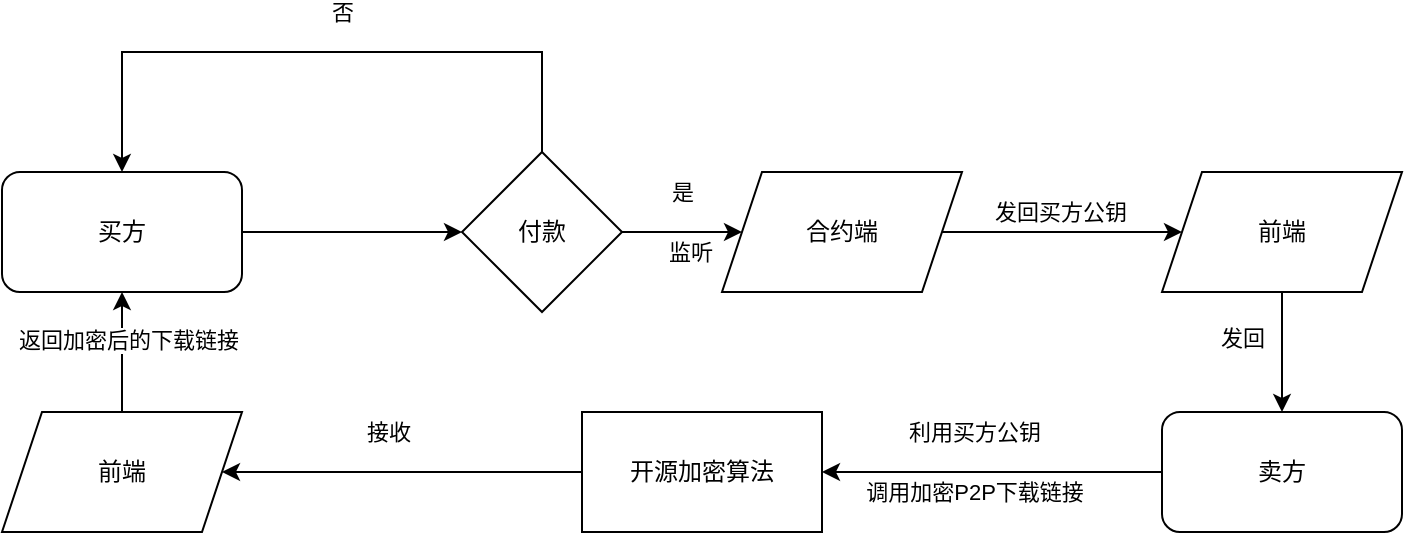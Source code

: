 <mxfile version="22.0.3" type="device">
  <diagram id="C5RBs43oDa-KdzZeNtuy" name="Page-1">
    <mxGraphModel dx="1036" dy="614" grid="1" gridSize="10" guides="1" tooltips="1" connect="1" arrows="1" fold="1" page="1" pageScale="1" pageWidth="827" pageHeight="1169" math="0" shadow="0">
      <root>
        <mxCell id="WIyWlLk6GJQsqaUBKTNV-0" />
        <mxCell id="WIyWlLk6GJQsqaUBKTNV-1" parent="WIyWlLk6GJQsqaUBKTNV-0" />
        <mxCell id="C8Z5YH-OCvjrJcUlOWDJ-22" style="edgeStyle=orthogonalEdgeStyle;rounded=0;orthogonalLoop=1;jettySize=auto;html=1;entryX=1;entryY=0.5;entryDx=0;entryDy=0;" parent="WIyWlLk6GJQsqaUBKTNV-1" source="C8Z5YH-OCvjrJcUlOWDJ-0" target="C8Z5YH-OCvjrJcUlOWDJ-21" edge="1">
          <mxGeometry relative="1" as="geometry" />
        </mxCell>
        <mxCell id="C8Z5YH-OCvjrJcUlOWDJ-23" value="利用买方公钥" style="edgeLabel;html=1;align=center;verticalAlign=middle;resizable=0;points=[];" parent="C8Z5YH-OCvjrJcUlOWDJ-22" vertex="1" connectable="0">
          <mxGeometry x="0.114" y="4" relative="1" as="geometry">
            <mxPoint y="-24" as="offset" />
          </mxGeometry>
        </mxCell>
        <mxCell id="C8Z5YH-OCvjrJcUlOWDJ-24" value="调用加密P2P下载链接" style="edgeLabel;html=1;align=center;verticalAlign=middle;resizable=0;points=[];" parent="C8Z5YH-OCvjrJcUlOWDJ-22" vertex="1" connectable="0">
          <mxGeometry x="0.175" y="-1" relative="1" as="geometry">
            <mxPoint x="6" y="11" as="offset" />
          </mxGeometry>
        </mxCell>
        <mxCell id="C8Z5YH-OCvjrJcUlOWDJ-0" value="卖方" style="rounded=1;whiteSpace=wrap;html=1;" parent="WIyWlLk6GJQsqaUBKTNV-1" vertex="1">
          <mxGeometry x="640" y="360" width="120" height="60" as="geometry" />
        </mxCell>
        <mxCell id="C8Z5YH-OCvjrJcUlOWDJ-7" style="edgeStyle=orthogonalEdgeStyle;rounded=0;orthogonalLoop=1;jettySize=auto;html=1;entryX=0;entryY=0.5;entryDx=0;entryDy=0;" parent="WIyWlLk6GJQsqaUBKTNV-1" source="C8Z5YH-OCvjrJcUlOWDJ-1" target="C8Z5YH-OCvjrJcUlOWDJ-6" edge="1">
          <mxGeometry relative="1" as="geometry" />
        </mxCell>
        <mxCell id="C8Z5YH-OCvjrJcUlOWDJ-1" value="买方" style="rounded=1;whiteSpace=wrap;html=1;" parent="WIyWlLk6GJQsqaUBKTNV-1" vertex="1">
          <mxGeometry x="60" y="240" width="120" height="60" as="geometry" />
        </mxCell>
        <mxCell id="C8Z5YH-OCvjrJcUlOWDJ-10" style="edgeStyle=orthogonalEdgeStyle;rounded=0;orthogonalLoop=1;jettySize=auto;html=1;" parent="WIyWlLk6GJQsqaUBKTNV-1" source="C8Z5YH-OCvjrJcUlOWDJ-6" target="C8Z5YH-OCvjrJcUlOWDJ-9" edge="1">
          <mxGeometry relative="1" as="geometry" />
        </mxCell>
        <mxCell id="C8Z5YH-OCvjrJcUlOWDJ-11" value="监听" style="edgeLabel;html=1;align=center;verticalAlign=middle;resizable=0;points=[];" parent="C8Z5YH-OCvjrJcUlOWDJ-10" vertex="1" connectable="0">
          <mxGeometry x="0.087" y="2" relative="1" as="geometry">
            <mxPoint x="1" y="12" as="offset" />
          </mxGeometry>
        </mxCell>
        <mxCell id="uja3DEmaoFgimkzrDmjp-1" value="是" style="edgeLabel;html=1;align=center;verticalAlign=middle;resizable=0;points=[];" vertex="1" connectable="0" parent="C8Z5YH-OCvjrJcUlOWDJ-10">
          <mxGeometry x="-0.38" y="2" relative="1" as="geometry">
            <mxPoint x="11" y="-18" as="offset" />
          </mxGeometry>
        </mxCell>
        <mxCell id="C8Z5YH-OCvjrJcUlOWDJ-25" style="edgeStyle=orthogonalEdgeStyle;rounded=0;orthogonalLoop=1;jettySize=auto;html=1;" parent="WIyWlLk6GJQsqaUBKTNV-1" source="C8Z5YH-OCvjrJcUlOWDJ-6" target="C8Z5YH-OCvjrJcUlOWDJ-1" edge="1">
          <mxGeometry relative="1" as="geometry">
            <mxPoint x="130" y="180" as="targetPoint" />
            <Array as="points">
              <mxPoint x="330" y="180" />
              <mxPoint x="120" y="180" />
            </Array>
          </mxGeometry>
        </mxCell>
        <mxCell id="uja3DEmaoFgimkzrDmjp-2" value="否" style="edgeLabel;html=1;align=center;verticalAlign=middle;resizable=0;points=[];" vertex="1" connectable="0" parent="C8Z5YH-OCvjrJcUlOWDJ-25">
          <mxGeometry x="-0.116" relative="1" as="geometry">
            <mxPoint x="-9" y="-20" as="offset" />
          </mxGeometry>
        </mxCell>
        <mxCell id="C8Z5YH-OCvjrJcUlOWDJ-6" value="付款" style="rhombus;whiteSpace=wrap;html=1;" parent="WIyWlLk6GJQsqaUBKTNV-1" vertex="1">
          <mxGeometry x="290" y="230" width="80" height="80" as="geometry" />
        </mxCell>
        <mxCell id="C8Z5YH-OCvjrJcUlOWDJ-13" style="edgeStyle=orthogonalEdgeStyle;rounded=0;orthogonalLoop=1;jettySize=auto;html=1;" parent="WIyWlLk6GJQsqaUBKTNV-1" source="C8Z5YH-OCvjrJcUlOWDJ-9" target="C8Z5YH-OCvjrJcUlOWDJ-12" edge="1">
          <mxGeometry relative="1" as="geometry" />
        </mxCell>
        <mxCell id="C8Z5YH-OCvjrJcUlOWDJ-14" value="发回买方公钥" style="edgeLabel;html=1;align=center;verticalAlign=middle;resizable=0;points=[];" parent="C8Z5YH-OCvjrJcUlOWDJ-13" vertex="1" connectable="0">
          <mxGeometry x="-0.023" relative="1" as="geometry">
            <mxPoint y="-10" as="offset" />
          </mxGeometry>
        </mxCell>
        <mxCell id="C8Z5YH-OCvjrJcUlOWDJ-9" value="合约端" style="shape=parallelogram;perimeter=parallelogramPerimeter;whiteSpace=wrap;html=1;fixedSize=1;" parent="WIyWlLk6GJQsqaUBKTNV-1" vertex="1">
          <mxGeometry x="420" y="240" width="120" height="60" as="geometry" />
        </mxCell>
        <mxCell id="C8Z5YH-OCvjrJcUlOWDJ-19" style="edgeStyle=orthogonalEdgeStyle;rounded=0;orthogonalLoop=1;jettySize=auto;html=1;entryX=0.5;entryY=0;entryDx=0;entryDy=0;" parent="WIyWlLk6GJQsqaUBKTNV-1" source="C8Z5YH-OCvjrJcUlOWDJ-12" target="C8Z5YH-OCvjrJcUlOWDJ-0" edge="1">
          <mxGeometry relative="1" as="geometry" />
        </mxCell>
        <mxCell id="C8Z5YH-OCvjrJcUlOWDJ-20" value="发回" style="edgeLabel;html=1;align=center;verticalAlign=middle;resizable=0;points=[];" parent="C8Z5YH-OCvjrJcUlOWDJ-19" vertex="1" connectable="0">
          <mxGeometry x="-0.24" y="-1" relative="1" as="geometry">
            <mxPoint x="-19" as="offset" />
          </mxGeometry>
        </mxCell>
        <mxCell id="C8Z5YH-OCvjrJcUlOWDJ-12" value="前端" style="shape=parallelogram;perimeter=parallelogramPerimeter;whiteSpace=wrap;html=1;fixedSize=1;" parent="WIyWlLk6GJQsqaUBKTNV-1" vertex="1">
          <mxGeometry x="640" y="240" width="120" height="60" as="geometry" />
        </mxCell>
        <mxCell id="C8Z5YH-OCvjrJcUlOWDJ-28" style="edgeStyle=orthogonalEdgeStyle;rounded=0;orthogonalLoop=1;jettySize=auto;html=1;entryX=1;entryY=0.5;entryDx=0;entryDy=0;" parent="WIyWlLk6GJQsqaUBKTNV-1" source="C8Z5YH-OCvjrJcUlOWDJ-21" target="C8Z5YH-OCvjrJcUlOWDJ-27" edge="1">
          <mxGeometry relative="1" as="geometry" />
        </mxCell>
        <mxCell id="C8Z5YH-OCvjrJcUlOWDJ-29" value="接收" style="edgeLabel;html=1;align=center;verticalAlign=middle;resizable=0;points=[];" parent="C8Z5YH-OCvjrJcUlOWDJ-28" vertex="1" connectable="0">
          <mxGeometry x="0.076" y="2" relative="1" as="geometry">
            <mxPoint y="-22" as="offset" />
          </mxGeometry>
        </mxCell>
        <mxCell id="C8Z5YH-OCvjrJcUlOWDJ-21" value="开源加密算法" style="rounded=0;whiteSpace=wrap;html=1;" parent="WIyWlLk6GJQsqaUBKTNV-1" vertex="1">
          <mxGeometry x="350" y="360" width="120" height="60" as="geometry" />
        </mxCell>
        <mxCell id="C8Z5YH-OCvjrJcUlOWDJ-30" style="edgeStyle=orthogonalEdgeStyle;rounded=0;orthogonalLoop=1;jettySize=auto;html=1;entryX=0.5;entryY=1;entryDx=0;entryDy=0;" parent="WIyWlLk6GJQsqaUBKTNV-1" source="C8Z5YH-OCvjrJcUlOWDJ-27" target="C8Z5YH-OCvjrJcUlOWDJ-1" edge="1">
          <mxGeometry relative="1" as="geometry" />
        </mxCell>
        <mxCell id="C8Z5YH-OCvjrJcUlOWDJ-31" value="返回加密后的下载链接" style="edgeLabel;html=1;align=center;verticalAlign=middle;resizable=0;points=[];" parent="C8Z5YH-OCvjrJcUlOWDJ-30" vertex="1" connectable="0">
          <mxGeometry x="-0.035" y="-3" relative="1" as="geometry">
            <mxPoint y="-7" as="offset" />
          </mxGeometry>
        </mxCell>
        <mxCell id="C8Z5YH-OCvjrJcUlOWDJ-27" value="前端" style="shape=parallelogram;perimeter=parallelogramPerimeter;whiteSpace=wrap;html=1;fixedSize=1;" parent="WIyWlLk6GJQsqaUBKTNV-1" vertex="1">
          <mxGeometry x="60" y="360" width="120" height="60" as="geometry" />
        </mxCell>
      </root>
    </mxGraphModel>
  </diagram>
</mxfile>
